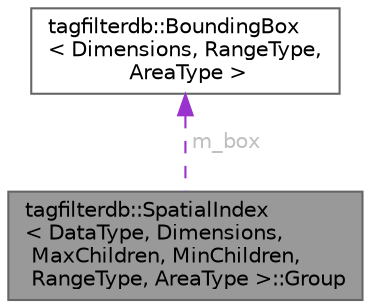 digraph "tagfilterdb::SpatialIndex&lt; DataType, Dimensions, MaxChildren, MinChildren, RangeType, AreaType &gt;::Group"
{
 // LATEX_PDF_SIZE
  bgcolor="transparent";
  edge [fontname=Helvetica,fontsize=10,labelfontname=Helvetica,labelfontsize=10];
  node [fontname=Helvetica,fontsize=10,shape=box,height=0.2,width=0.4];
  Node1 [id="Node000001",label="tagfilterdb::SpatialIndex\l\< DataType, Dimensions,\l MaxChildren, MinChildren,\l RangeType, AreaType \>::Group",height=0.2,width=0.4,color="gray40", fillcolor="grey60", style="filled", fontcolor="black",tooltip="Represents a group of nodes used during node splitting."];
  Node2 -> Node1 [id="edge2_Node000001_Node000002",dir="back",color="darkorchid3",style="dashed",tooltip=" ",label=" m_box",fontcolor="grey" ];
  Node2 [id="Node000002",label="tagfilterdb::BoundingBox\l\< Dimensions, RangeType,\l AreaType \>",height=0.2,width=0.4,color="gray40", fillcolor="white", style="filled",URL="$classtagfilterdb_1_1BoundingBox.html",tooltip=" "];
}
